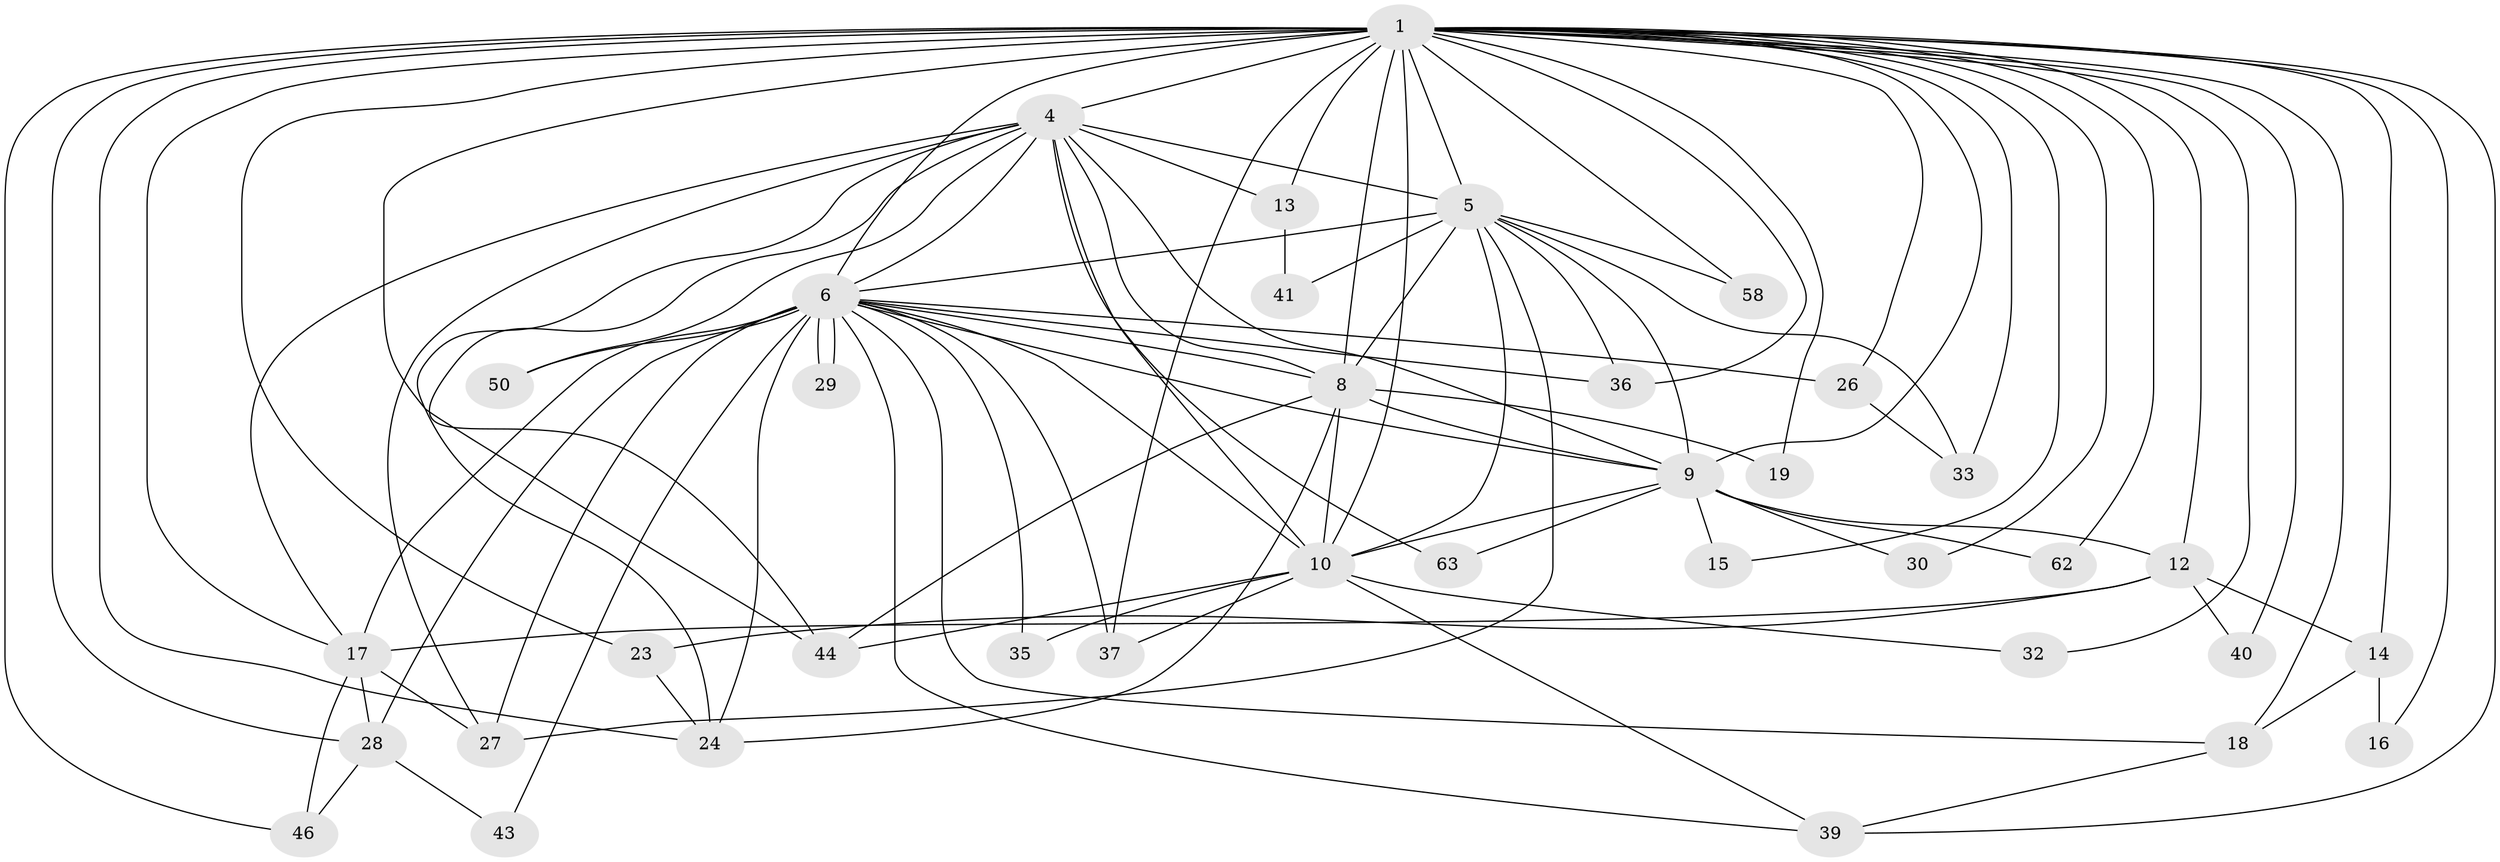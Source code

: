 // original degree distribution, {18: 0.013333333333333334, 15: 0.013333333333333334, 27: 0.013333333333333334, 16: 0.02666666666666667, 14: 0.02666666666666667, 19: 0.02666666666666667, 12: 0.013333333333333334, 5: 0.05333333333333334, 7: 0.02666666666666667, 3: 0.24, 2: 0.48, 4: 0.06666666666666667}
// Generated by graph-tools (version 1.1) at 2025/13/03/09/25 04:13:58]
// undirected, 37 vertices, 98 edges
graph export_dot {
graph [start="1"]
  node [color=gray90,style=filled];
  1 [super="+2+61"];
  4;
  5;
  6 [super="+7+11+22+21"];
  8;
  9;
  10 [super="+38+34"];
  12 [super="+20"];
  13;
  14;
  15;
  16 [super="+31"];
  17 [super="+55+25+56+52"];
  18;
  19;
  23;
  24 [super="+51+54+49"];
  26 [super="+42"];
  27 [super="+47"];
  28;
  29;
  30;
  32;
  33 [super="+65"];
  35;
  36 [super="+57"];
  37 [super="+67"];
  39 [super="+60"];
  40 [super="+59"];
  41;
  43;
  44 [super="+48"];
  46 [super="+66"];
  50;
  58;
  62;
  63;
  1 -- 4 [weight=3];
  1 -- 5 [weight=3];
  1 -- 6 [weight=10];
  1 -- 8 [weight=3];
  1 -- 9 [weight=3];
  1 -- 10 [weight=4];
  1 -- 30;
  1 -- 33;
  1 -- 36;
  1 -- 40 [weight=2];
  1 -- 24 [weight=2];
  1 -- 44;
  1 -- 12 [weight=2];
  1 -- 13;
  1 -- 14;
  1 -- 15;
  1 -- 16;
  1 -- 18;
  1 -- 19;
  1 -- 23;
  1 -- 26;
  1 -- 28;
  1 -- 32;
  1 -- 37;
  1 -- 39;
  1 -- 46;
  1 -- 58;
  1 -- 62;
  1 -- 17;
  4 -- 5;
  4 -- 6 [weight=2];
  4 -- 8;
  4 -- 9;
  4 -- 10;
  4 -- 13;
  4 -- 17;
  4 -- 27;
  4 -- 50;
  4 -- 63;
  4 -- 44;
  4 -- 24;
  5 -- 6 [weight=2];
  5 -- 8;
  5 -- 9;
  5 -- 10;
  5 -- 27;
  5 -- 33;
  5 -- 36;
  5 -- 41;
  5 -- 58;
  6 -- 8 [weight=2];
  6 -- 9 [weight=2];
  6 -- 10 [weight=3];
  6 -- 29;
  6 -- 29;
  6 -- 35;
  6 -- 43;
  6 -- 17 [weight=4];
  6 -- 24 [weight=2];
  6 -- 26 [weight=2];
  6 -- 28;
  6 -- 50;
  6 -- 39;
  6 -- 37;
  6 -- 27;
  6 -- 18;
  6 -- 36;
  8 -- 9;
  8 -- 10;
  8 -- 19;
  8 -- 44;
  8 -- 24;
  9 -- 10;
  9 -- 12;
  9 -- 15;
  9 -- 30;
  9 -- 62;
  9 -- 63;
  10 -- 32;
  10 -- 35;
  10 -- 37 [weight=2];
  10 -- 44;
  10 -- 39;
  12 -- 14;
  12 -- 23;
  12 -- 17;
  12 -- 40;
  13 -- 41;
  14 -- 16 [weight=2];
  14 -- 18;
  17 -- 46;
  17 -- 28;
  17 -- 27;
  18 -- 39;
  23 -- 24;
  26 -- 33;
  28 -- 43;
  28 -- 46;
}
